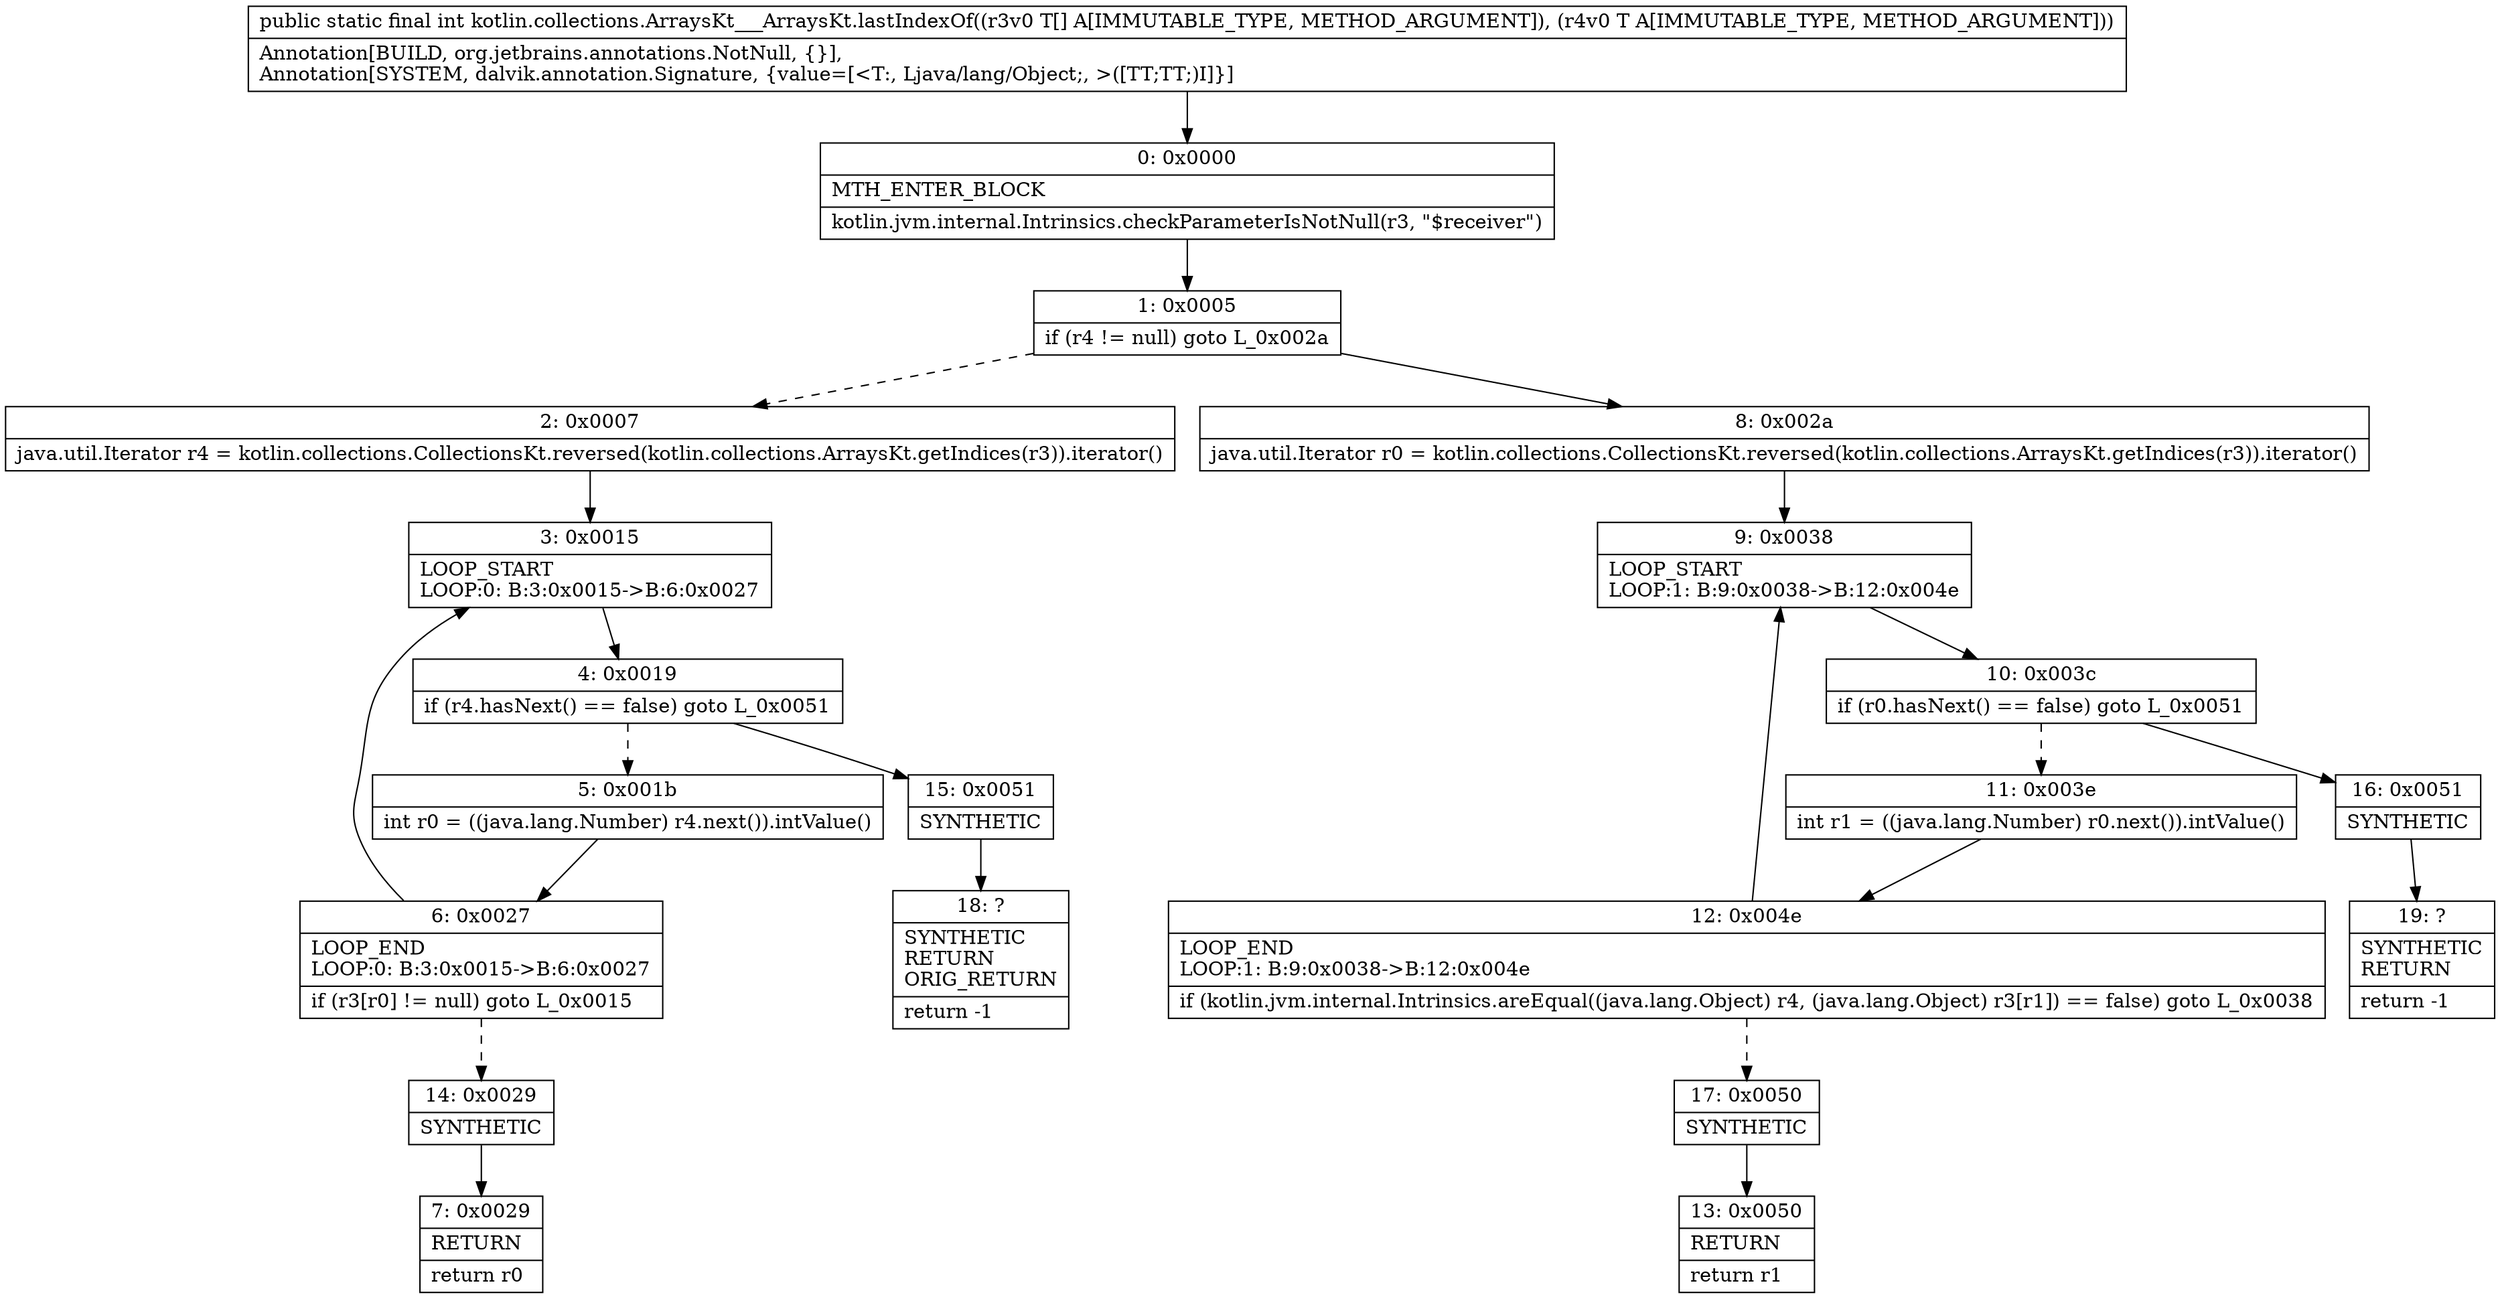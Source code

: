 digraph "CFG forkotlin.collections.ArraysKt___ArraysKt.lastIndexOf([Ljava\/lang\/Object;Ljava\/lang\/Object;)I" {
Node_0 [shape=record,label="{0\:\ 0x0000|MTH_ENTER_BLOCK\l|kotlin.jvm.internal.Intrinsics.checkParameterIsNotNull(r3, \"$receiver\")\l}"];
Node_1 [shape=record,label="{1\:\ 0x0005|if (r4 != null) goto L_0x002a\l}"];
Node_2 [shape=record,label="{2\:\ 0x0007|java.util.Iterator r4 = kotlin.collections.CollectionsKt.reversed(kotlin.collections.ArraysKt.getIndices(r3)).iterator()\l}"];
Node_3 [shape=record,label="{3\:\ 0x0015|LOOP_START\lLOOP:0: B:3:0x0015\-\>B:6:0x0027\l}"];
Node_4 [shape=record,label="{4\:\ 0x0019|if (r4.hasNext() == false) goto L_0x0051\l}"];
Node_5 [shape=record,label="{5\:\ 0x001b|int r0 = ((java.lang.Number) r4.next()).intValue()\l}"];
Node_6 [shape=record,label="{6\:\ 0x0027|LOOP_END\lLOOP:0: B:3:0x0015\-\>B:6:0x0027\l|if (r3[r0] != null) goto L_0x0015\l}"];
Node_7 [shape=record,label="{7\:\ 0x0029|RETURN\l|return r0\l}"];
Node_8 [shape=record,label="{8\:\ 0x002a|java.util.Iterator r0 = kotlin.collections.CollectionsKt.reversed(kotlin.collections.ArraysKt.getIndices(r3)).iterator()\l}"];
Node_9 [shape=record,label="{9\:\ 0x0038|LOOP_START\lLOOP:1: B:9:0x0038\-\>B:12:0x004e\l}"];
Node_10 [shape=record,label="{10\:\ 0x003c|if (r0.hasNext() == false) goto L_0x0051\l}"];
Node_11 [shape=record,label="{11\:\ 0x003e|int r1 = ((java.lang.Number) r0.next()).intValue()\l}"];
Node_12 [shape=record,label="{12\:\ 0x004e|LOOP_END\lLOOP:1: B:9:0x0038\-\>B:12:0x004e\l|if (kotlin.jvm.internal.Intrinsics.areEqual((java.lang.Object) r4, (java.lang.Object) r3[r1]) == false) goto L_0x0038\l}"];
Node_13 [shape=record,label="{13\:\ 0x0050|RETURN\l|return r1\l}"];
Node_14 [shape=record,label="{14\:\ 0x0029|SYNTHETIC\l}"];
Node_15 [shape=record,label="{15\:\ 0x0051|SYNTHETIC\l}"];
Node_16 [shape=record,label="{16\:\ 0x0051|SYNTHETIC\l}"];
Node_17 [shape=record,label="{17\:\ 0x0050|SYNTHETIC\l}"];
Node_18 [shape=record,label="{18\:\ ?|SYNTHETIC\lRETURN\lORIG_RETURN\l|return \-1\l}"];
Node_19 [shape=record,label="{19\:\ ?|SYNTHETIC\lRETURN\l|return \-1\l}"];
MethodNode[shape=record,label="{public static final int kotlin.collections.ArraysKt___ArraysKt.lastIndexOf((r3v0 T[] A[IMMUTABLE_TYPE, METHOD_ARGUMENT]), (r4v0 T A[IMMUTABLE_TYPE, METHOD_ARGUMENT]))  | Annotation[BUILD, org.jetbrains.annotations.NotNull, \{\}], \lAnnotation[SYSTEM, dalvik.annotation.Signature, \{value=[\<T:, Ljava\/lang\/Object;, \>([TT;TT;)I]\}]\l}"];
MethodNode -> Node_0;
Node_0 -> Node_1;
Node_1 -> Node_2[style=dashed];
Node_1 -> Node_8;
Node_2 -> Node_3;
Node_3 -> Node_4;
Node_4 -> Node_5[style=dashed];
Node_4 -> Node_15;
Node_5 -> Node_6;
Node_6 -> Node_3;
Node_6 -> Node_14[style=dashed];
Node_8 -> Node_9;
Node_9 -> Node_10;
Node_10 -> Node_11[style=dashed];
Node_10 -> Node_16;
Node_11 -> Node_12;
Node_12 -> Node_9;
Node_12 -> Node_17[style=dashed];
Node_14 -> Node_7;
Node_15 -> Node_18;
Node_16 -> Node_19;
Node_17 -> Node_13;
}

